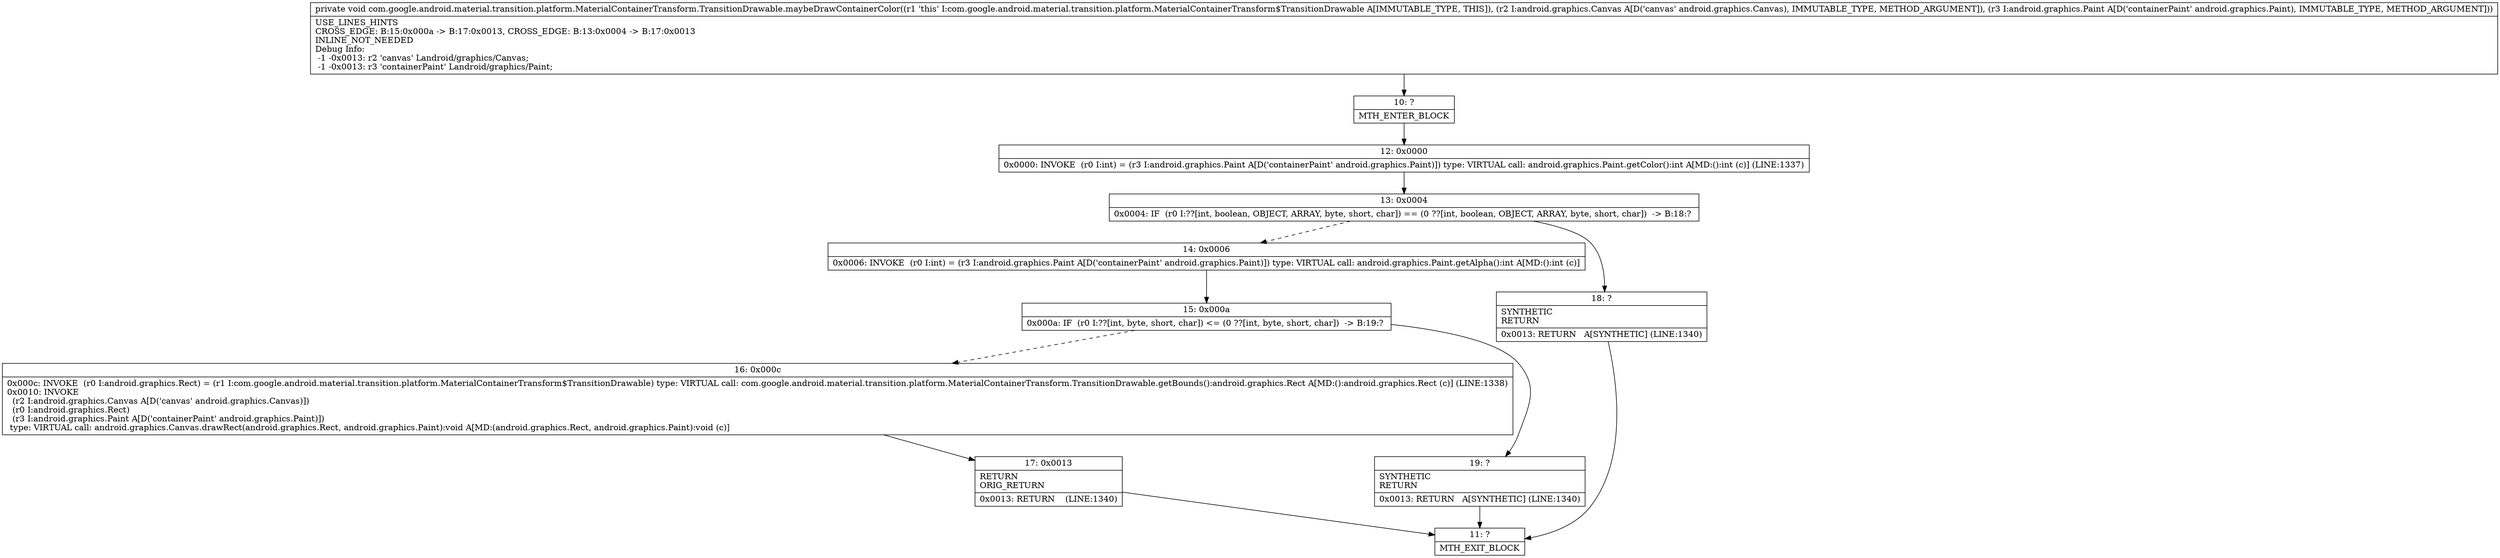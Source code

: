 digraph "CFG forcom.google.android.material.transition.platform.MaterialContainerTransform.TransitionDrawable.maybeDrawContainerColor(Landroid\/graphics\/Canvas;Landroid\/graphics\/Paint;)V" {
Node_10 [shape=record,label="{10\:\ ?|MTH_ENTER_BLOCK\l}"];
Node_12 [shape=record,label="{12\:\ 0x0000|0x0000: INVOKE  (r0 I:int) = (r3 I:android.graphics.Paint A[D('containerPaint' android.graphics.Paint)]) type: VIRTUAL call: android.graphics.Paint.getColor():int A[MD:():int (c)] (LINE:1337)\l}"];
Node_13 [shape=record,label="{13\:\ 0x0004|0x0004: IF  (r0 I:??[int, boolean, OBJECT, ARRAY, byte, short, char]) == (0 ??[int, boolean, OBJECT, ARRAY, byte, short, char])  \-\> B:18:? \l}"];
Node_14 [shape=record,label="{14\:\ 0x0006|0x0006: INVOKE  (r0 I:int) = (r3 I:android.graphics.Paint A[D('containerPaint' android.graphics.Paint)]) type: VIRTUAL call: android.graphics.Paint.getAlpha():int A[MD:():int (c)]\l}"];
Node_15 [shape=record,label="{15\:\ 0x000a|0x000a: IF  (r0 I:??[int, byte, short, char]) \<= (0 ??[int, byte, short, char])  \-\> B:19:? \l}"];
Node_16 [shape=record,label="{16\:\ 0x000c|0x000c: INVOKE  (r0 I:android.graphics.Rect) = (r1 I:com.google.android.material.transition.platform.MaterialContainerTransform$TransitionDrawable) type: VIRTUAL call: com.google.android.material.transition.platform.MaterialContainerTransform.TransitionDrawable.getBounds():android.graphics.Rect A[MD:():android.graphics.Rect (c)] (LINE:1338)\l0x0010: INVOKE  \l  (r2 I:android.graphics.Canvas A[D('canvas' android.graphics.Canvas)])\l  (r0 I:android.graphics.Rect)\l  (r3 I:android.graphics.Paint A[D('containerPaint' android.graphics.Paint)])\l type: VIRTUAL call: android.graphics.Canvas.drawRect(android.graphics.Rect, android.graphics.Paint):void A[MD:(android.graphics.Rect, android.graphics.Paint):void (c)]\l}"];
Node_17 [shape=record,label="{17\:\ 0x0013|RETURN\lORIG_RETURN\l|0x0013: RETURN    (LINE:1340)\l}"];
Node_11 [shape=record,label="{11\:\ ?|MTH_EXIT_BLOCK\l}"];
Node_19 [shape=record,label="{19\:\ ?|SYNTHETIC\lRETURN\l|0x0013: RETURN   A[SYNTHETIC] (LINE:1340)\l}"];
Node_18 [shape=record,label="{18\:\ ?|SYNTHETIC\lRETURN\l|0x0013: RETURN   A[SYNTHETIC] (LINE:1340)\l}"];
MethodNode[shape=record,label="{private void com.google.android.material.transition.platform.MaterialContainerTransform.TransitionDrawable.maybeDrawContainerColor((r1 'this' I:com.google.android.material.transition.platform.MaterialContainerTransform$TransitionDrawable A[IMMUTABLE_TYPE, THIS]), (r2 I:android.graphics.Canvas A[D('canvas' android.graphics.Canvas), IMMUTABLE_TYPE, METHOD_ARGUMENT]), (r3 I:android.graphics.Paint A[D('containerPaint' android.graphics.Paint), IMMUTABLE_TYPE, METHOD_ARGUMENT]))  | USE_LINES_HINTS\lCROSS_EDGE: B:15:0x000a \-\> B:17:0x0013, CROSS_EDGE: B:13:0x0004 \-\> B:17:0x0013\lINLINE_NOT_NEEDED\lDebug Info:\l  \-1 \-0x0013: r2 'canvas' Landroid\/graphics\/Canvas;\l  \-1 \-0x0013: r3 'containerPaint' Landroid\/graphics\/Paint;\l}"];
MethodNode -> Node_10;Node_10 -> Node_12;
Node_12 -> Node_13;
Node_13 -> Node_14[style=dashed];
Node_13 -> Node_18;
Node_14 -> Node_15;
Node_15 -> Node_16[style=dashed];
Node_15 -> Node_19;
Node_16 -> Node_17;
Node_17 -> Node_11;
Node_19 -> Node_11;
Node_18 -> Node_11;
}

